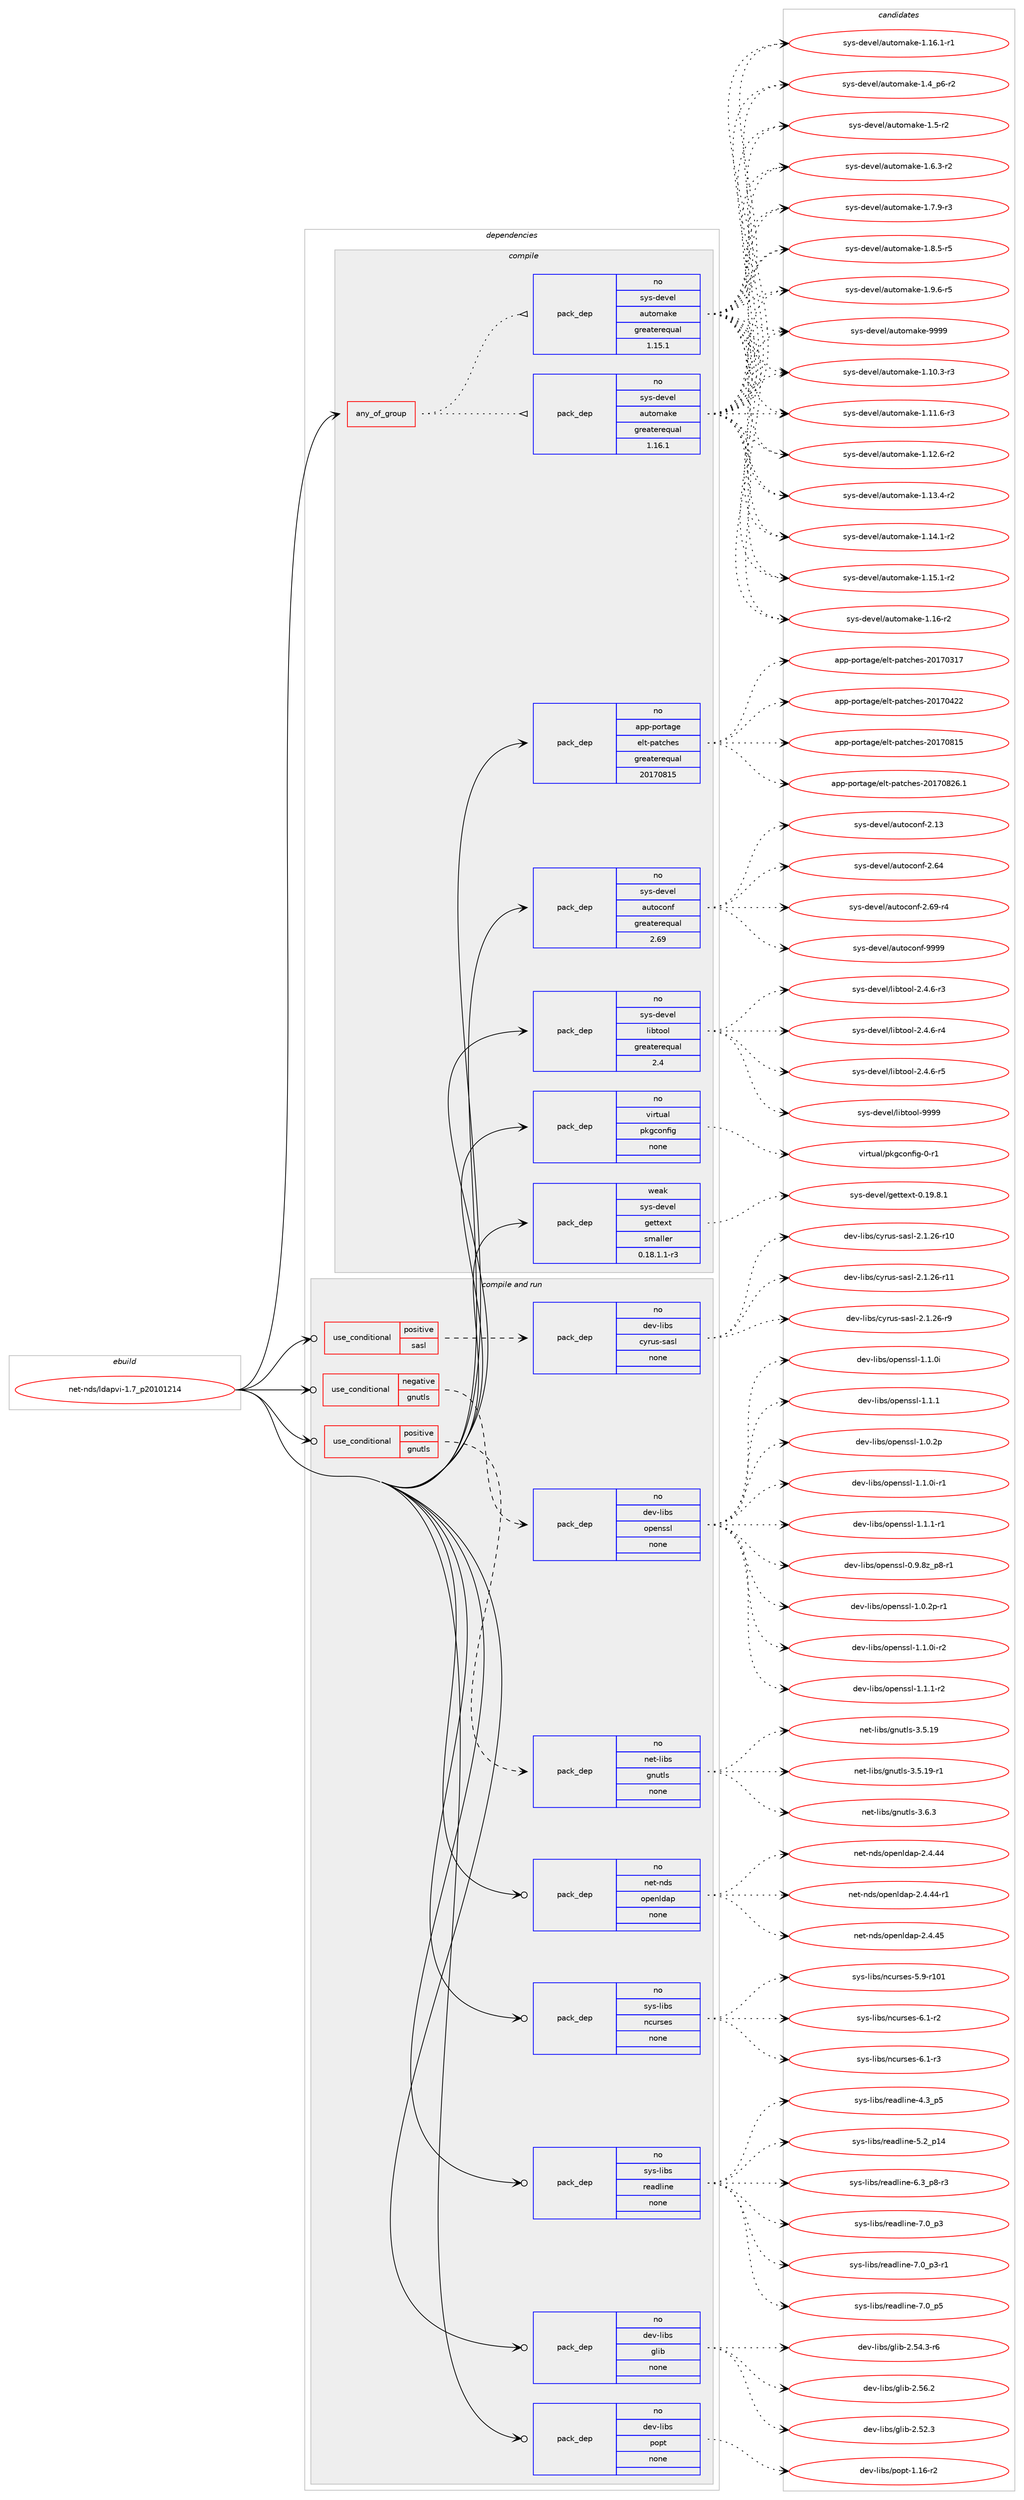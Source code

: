 digraph prolog {

# *************
# Graph options
# *************

newrank=true;
concentrate=true;
compound=true;
graph [rankdir=LR,fontname=Helvetica,fontsize=10,ranksep=1.5];#, ranksep=2.5, nodesep=0.2];
edge  [arrowhead=vee];
node  [fontname=Helvetica,fontsize=10];

# **********
# The ebuild
# **********

subgraph cluster_leftcol {
color=gray;
rank=same;
label=<<i>ebuild</i>>;
id [label="net-nds/ldapvi-1.7_p20101214", color=red, width=4, href="../net-nds/ldapvi-1.7_p20101214.svg"];
}

# ****************
# The dependencies
# ****************

subgraph cluster_midcol {
color=gray;
label=<<i>dependencies</i>>;
subgraph cluster_compile {
fillcolor="#eeeeee";
style=filled;
label=<<i>compile</i>>;
subgraph any138 {
dependency5960 [label=<<TABLE BORDER="0" CELLBORDER="1" CELLSPACING="0" CELLPADDING="4"><TR><TD CELLPADDING="10">any_of_group</TD></TR></TABLE>>, shape=none, color=red];subgraph pack4846 {
dependency5961 [label=<<TABLE BORDER="0" CELLBORDER="1" CELLSPACING="0" CELLPADDING="4" WIDTH="220"><TR><TD ROWSPAN="6" CELLPADDING="30">pack_dep</TD></TR><TR><TD WIDTH="110">no</TD></TR><TR><TD>sys-devel</TD></TR><TR><TD>automake</TD></TR><TR><TD>greaterequal</TD></TR><TR><TD>1.16.1</TD></TR></TABLE>>, shape=none, color=blue];
}
dependency5960:e -> dependency5961:w [weight=20,style="dotted",arrowhead="oinv"];
subgraph pack4847 {
dependency5962 [label=<<TABLE BORDER="0" CELLBORDER="1" CELLSPACING="0" CELLPADDING="4" WIDTH="220"><TR><TD ROWSPAN="6" CELLPADDING="30">pack_dep</TD></TR><TR><TD WIDTH="110">no</TD></TR><TR><TD>sys-devel</TD></TR><TR><TD>automake</TD></TR><TR><TD>greaterequal</TD></TR><TR><TD>1.15.1</TD></TR></TABLE>>, shape=none, color=blue];
}
dependency5960:e -> dependency5962:w [weight=20,style="dotted",arrowhead="oinv"];
}
id:e -> dependency5960:w [weight=20,style="solid",arrowhead="vee"];
subgraph pack4848 {
dependency5963 [label=<<TABLE BORDER="0" CELLBORDER="1" CELLSPACING="0" CELLPADDING="4" WIDTH="220"><TR><TD ROWSPAN="6" CELLPADDING="30">pack_dep</TD></TR><TR><TD WIDTH="110">no</TD></TR><TR><TD>app-portage</TD></TR><TR><TD>elt-patches</TD></TR><TR><TD>greaterequal</TD></TR><TR><TD>20170815</TD></TR></TABLE>>, shape=none, color=blue];
}
id:e -> dependency5963:w [weight=20,style="solid",arrowhead="vee"];
subgraph pack4849 {
dependency5964 [label=<<TABLE BORDER="0" CELLBORDER="1" CELLSPACING="0" CELLPADDING="4" WIDTH="220"><TR><TD ROWSPAN="6" CELLPADDING="30">pack_dep</TD></TR><TR><TD WIDTH="110">no</TD></TR><TR><TD>sys-devel</TD></TR><TR><TD>autoconf</TD></TR><TR><TD>greaterequal</TD></TR><TR><TD>2.69</TD></TR></TABLE>>, shape=none, color=blue];
}
id:e -> dependency5964:w [weight=20,style="solid",arrowhead="vee"];
subgraph pack4850 {
dependency5965 [label=<<TABLE BORDER="0" CELLBORDER="1" CELLSPACING="0" CELLPADDING="4" WIDTH="220"><TR><TD ROWSPAN="6" CELLPADDING="30">pack_dep</TD></TR><TR><TD WIDTH="110">no</TD></TR><TR><TD>sys-devel</TD></TR><TR><TD>libtool</TD></TR><TR><TD>greaterequal</TD></TR><TR><TD>2.4</TD></TR></TABLE>>, shape=none, color=blue];
}
id:e -> dependency5965:w [weight=20,style="solid",arrowhead="vee"];
subgraph pack4851 {
dependency5966 [label=<<TABLE BORDER="0" CELLBORDER="1" CELLSPACING="0" CELLPADDING="4" WIDTH="220"><TR><TD ROWSPAN="6" CELLPADDING="30">pack_dep</TD></TR><TR><TD WIDTH="110">no</TD></TR><TR><TD>virtual</TD></TR><TR><TD>pkgconfig</TD></TR><TR><TD>none</TD></TR><TR><TD></TD></TR></TABLE>>, shape=none, color=blue];
}
id:e -> dependency5966:w [weight=20,style="solid",arrowhead="vee"];
subgraph pack4852 {
dependency5967 [label=<<TABLE BORDER="0" CELLBORDER="1" CELLSPACING="0" CELLPADDING="4" WIDTH="220"><TR><TD ROWSPAN="6" CELLPADDING="30">pack_dep</TD></TR><TR><TD WIDTH="110">weak</TD></TR><TR><TD>sys-devel</TD></TR><TR><TD>gettext</TD></TR><TR><TD>smaller</TD></TR><TR><TD>0.18.1.1-r3</TD></TR></TABLE>>, shape=none, color=blue];
}
id:e -> dependency5967:w [weight=20,style="solid",arrowhead="vee"];
}
subgraph cluster_compileandrun {
fillcolor="#eeeeee";
style=filled;
label=<<i>compile and run</i>>;
subgraph cond968 {
dependency5968 [label=<<TABLE BORDER="0" CELLBORDER="1" CELLSPACING="0" CELLPADDING="4"><TR><TD ROWSPAN="3" CELLPADDING="10">use_conditional</TD></TR><TR><TD>negative</TD></TR><TR><TD>gnutls</TD></TR></TABLE>>, shape=none, color=red];
subgraph pack4853 {
dependency5969 [label=<<TABLE BORDER="0" CELLBORDER="1" CELLSPACING="0" CELLPADDING="4" WIDTH="220"><TR><TD ROWSPAN="6" CELLPADDING="30">pack_dep</TD></TR><TR><TD WIDTH="110">no</TD></TR><TR><TD>dev-libs</TD></TR><TR><TD>openssl</TD></TR><TR><TD>none</TD></TR><TR><TD></TD></TR></TABLE>>, shape=none, color=blue];
}
dependency5968:e -> dependency5969:w [weight=20,style="dashed",arrowhead="vee"];
}
id:e -> dependency5968:w [weight=20,style="solid",arrowhead="odotvee"];
subgraph cond969 {
dependency5970 [label=<<TABLE BORDER="0" CELLBORDER="1" CELLSPACING="0" CELLPADDING="4"><TR><TD ROWSPAN="3" CELLPADDING="10">use_conditional</TD></TR><TR><TD>positive</TD></TR><TR><TD>gnutls</TD></TR></TABLE>>, shape=none, color=red];
subgraph pack4854 {
dependency5971 [label=<<TABLE BORDER="0" CELLBORDER="1" CELLSPACING="0" CELLPADDING="4" WIDTH="220"><TR><TD ROWSPAN="6" CELLPADDING="30">pack_dep</TD></TR><TR><TD WIDTH="110">no</TD></TR><TR><TD>net-libs</TD></TR><TR><TD>gnutls</TD></TR><TR><TD>none</TD></TR><TR><TD></TD></TR></TABLE>>, shape=none, color=blue];
}
dependency5970:e -> dependency5971:w [weight=20,style="dashed",arrowhead="vee"];
}
id:e -> dependency5970:w [weight=20,style="solid",arrowhead="odotvee"];
subgraph cond970 {
dependency5972 [label=<<TABLE BORDER="0" CELLBORDER="1" CELLSPACING="0" CELLPADDING="4"><TR><TD ROWSPAN="3" CELLPADDING="10">use_conditional</TD></TR><TR><TD>positive</TD></TR><TR><TD>sasl</TD></TR></TABLE>>, shape=none, color=red];
subgraph pack4855 {
dependency5973 [label=<<TABLE BORDER="0" CELLBORDER="1" CELLSPACING="0" CELLPADDING="4" WIDTH="220"><TR><TD ROWSPAN="6" CELLPADDING="30">pack_dep</TD></TR><TR><TD WIDTH="110">no</TD></TR><TR><TD>dev-libs</TD></TR><TR><TD>cyrus-sasl</TD></TR><TR><TD>none</TD></TR><TR><TD></TD></TR></TABLE>>, shape=none, color=blue];
}
dependency5972:e -> dependency5973:w [weight=20,style="dashed",arrowhead="vee"];
}
id:e -> dependency5972:w [weight=20,style="solid",arrowhead="odotvee"];
subgraph pack4856 {
dependency5974 [label=<<TABLE BORDER="0" CELLBORDER="1" CELLSPACING="0" CELLPADDING="4" WIDTH="220"><TR><TD ROWSPAN="6" CELLPADDING="30">pack_dep</TD></TR><TR><TD WIDTH="110">no</TD></TR><TR><TD>dev-libs</TD></TR><TR><TD>glib</TD></TR><TR><TD>none</TD></TR><TR><TD></TD></TR></TABLE>>, shape=none, color=blue];
}
id:e -> dependency5974:w [weight=20,style="solid",arrowhead="odotvee"];
subgraph pack4857 {
dependency5975 [label=<<TABLE BORDER="0" CELLBORDER="1" CELLSPACING="0" CELLPADDING="4" WIDTH="220"><TR><TD ROWSPAN="6" CELLPADDING="30">pack_dep</TD></TR><TR><TD WIDTH="110">no</TD></TR><TR><TD>dev-libs</TD></TR><TR><TD>popt</TD></TR><TR><TD>none</TD></TR><TR><TD></TD></TR></TABLE>>, shape=none, color=blue];
}
id:e -> dependency5975:w [weight=20,style="solid",arrowhead="odotvee"];
subgraph pack4858 {
dependency5976 [label=<<TABLE BORDER="0" CELLBORDER="1" CELLSPACING="0" CELLPADDING="4" WIDTH="220"><TR><TD ROWSPAN="6" CELLPADDING="30">pack_dep</TD></TR><TR><TD WIDTH="110">no</TD></TR><TR><TD>net-nds</TD></TR><TR><TD>openldap</TD></TR><TR><TD>none</TD></TR><TR><TD></TD></TR></TABLE>>, shape=none, color=blue];
}
id:e -> dependency5976:w [weight=20,style="solid",arrowhead="odotvee"];
subgraph pack4859 {
dependency5977 [label=<<TABLE BORDER="0" CELLBORDER="1" CELLSPACING="0" CELLPADDING="4" WIDTH="220"><TR><TD ROWSPAN="6" CELLPADDING="30">pack_dep</TD></TR><TR><TD WIDTH="110">no</TD></TR><TR><TD>sys-libs</TD></TR><TR><TD>ncurses</TD></TR><TR><TD>none</TD></TR><TR><TD></TD></TR></TABLE>>, shape=none, color=blue];
}
id:e -> dependency5977:w [weight=20,style="solid",arrowhead="odotvee"];
subgraph pack4860 {
dependency5978 [label=<<TABLE BORDER="0" CELLBORDER="1" CELLSPACING="0" CELLPADDING="4" WIDTH="220"><TR><TD ROWSPAN="6" CELLPADDING="30">pack_dep</TD></TR><TR><TD WIDTH="110">no</TD></TR><TR><TD>sys-libs</TD></TR><TR><TD>readline</TD></TR><TR><TD>none</TD></TR><TR><TD></TD></TR></TABLE>>, shape=none, color=blue];
}
id:e -> dependency5978:w [weight=20,style="solid",arrowhead="odotvee"];
}
subgraph cluster_run {
fillcolor="#eeeeee";
style=filled;
label=<<i>run</i>>;
}
}

# **************
# The candidates
# **************

subgraph cluster_choices {
rank=same;
color=gray;
label=<<i>candidates</i>>;

subgraph choice4846 {
color=black;
nodesep=1;
choice11512111545100101118101108479711711611110997107101454946494846514511451 [label="sys-devel/automake-1.10.3-r3", color=red, width=4,href="../sys-devel/automake-1.10.3-r3.svg"];
choice11512111545100101118101108479711711611110997107101454946494946544511451 [label="sys-devel/automake-1.11.6-r3", color=red, width=4,href="../sys-devel/automake-1.11.6-r3.svg"];
choice11512111545100101118101108479711711611110997107101454946495046544511450 [label="sys-devel/automake-1.12.6-r2", color=red, width=4,href="../sys-devel/automake-1.12.6-r2.svg"];
choice11512111545100101118101108479711711611110997107101454946495146524511450 [label="sys-devel/automake-1.13.4-r2", color=red, width=4,href="../sys-devel/automake-1.13.4-r2.svg"];
choice11512111545100101118101108479711711611110997107101454946495246494511450 [label="sys-devel/automake-1.14.1-r2", color=red, width=4,href="../sys-devel/automake-1.14.1-r2.svg"];
choice11512111545100101118101108479711711611110997107101454946495346494511450 [label="sys-devel/automake-1.15.1-r2", color=red, width=4,href="../sys-devel/automake-1.15.1-r2.svg"];
choice1151211154510010111810110847971171161111099710710145494649544511450 [label="sys-devel/automake-1.16-r2", color=red, width=4,href="../sys-devel/automake-1.16-r2.svg"];
choice11512111545100101118101108479711711611110997107101454946495446494511449 [label="sys-devel/automake-1.16.1-r1", color=red, width=4,href="../sys-devel/automake-1.16.1-r1.svg"];
choice115121115451001011181011084797117116111109971071014549465295112544511450 [label="sys-devel/automake-1.4_p6-r2", color=red, width=4,href="../sys-devel/automake-1.4_p6-r2.svg"];
choice11512111545100101118101108479711711611110997107101454946534511450 [label="sys-devel/automake-1.5-r2", color=red, width=4,href="../sys-devel/automake-1.5-r2.svg"];
choice115121115451001011181011084797117116111109971071014549465446514511450 [label="sys-devel/automake-1.6.3-r2", color=red, width=4,href="../sys-devel/automake-1.6.3-r2.svg"];
choice115121115451001011181011084797117116111109971071014549465546574511451 [label="sys-devel/automake-1.7.9-r3", color=red, width=4,href="../sys-devel/automake-1.7.9-r3.svg"];
choice115121115451001011181011084797117116111109971071014549465646534511453 [label="sys-devel/automake-1.8.5-r5", color=red, width=4,href="../sys-devel/automake-1.8.5-r5.svg"];
choice115121115451001011181011084797117116111109971071014549465746544511453 [label="sys-devel/automake-1.9.6-r5", color=red, width=4,href="../sys-devel/automake-1.9.6-r5.svg"];
choice115121115451001011181011084797117116111109971071014557575757 [label="sys-devel/automake-9999", color=red, width=4,href="../sys-devel/automake-9999.svg"];
dependency5961:e -> choice11512111545100101118101108479711711611110997107101454946494846514511451:w [style=dotted,weight="100"];
dependency5961:e -> choice11512111545100101118101108479711711611110997107101454946494946544511451:w [style=dotted,weight="100"];
dependency5961:e -> choice11512111545100101118101108479711711611110997107101454946495046544511450:w [style=dotted,weight="100"];
dependency5961:e -> choice11512111545100101118101108479711711611110997107101454946495146524511450:w [style=dotted,weight="100"];
dependency5961:e -> choice11512111545100101118101108479711711611110997107101454946495246494511450:w [style=dotted,weight="100"];
dependency5961:e -> choice11512111545100101118101108479711711611110997107101454946495346494511450:w [style=dotted,weight="100"];
dependency5961:e -> choice1151211154510010111810110847971171161111099710710145494649544511450:w [style=dotted,weight="100"];
dependency5961:e -> choice11512111545100101118101108479711711611110997107101454946495446494511449:w [style=dotted,weight="100"];
dependency5961:e -> choice115121115451001011181011084797117116111109971071014549465295112544511450:w [style=dotted,weight="100"];
dependency5961:e -> choice11512111545100101118101108479711711611110997107101454946534511450:w [style=dotted,weight="100"];
dependency5961:e -> choice115121115451001011181011084797117116111109971071014549465446514511450:w [style=dotted,weight="100"];
dependency5961:e -> choice115121115451001011181011084797117116111109971071014549465546574511451:w [style=dotted,weight="100"];
dependency5961:e -> choice115121115451001011181011084797117116111109971071014549465646534511453:w [style=dotted,weight="100"];
dependency5961:e -> choice115121115451001011181011084797117116111109971071014549465746544511453:w [style=dotted,weight="100"];
dependency5961:e -> choice115121115451001011181011084797117116111109971071014557575757:w [style=dotted,weight="100"];
}
subgraph choice4847 {
color=black;
nodesep=1;
choice11512111545100101118101108479711711611110997107101454946494846514511451 [label="sys-devel/automake-1.10.3-r3", color=red, width=4,href="../sys-devel/automake-1.10.3-r3.svg"];
choice11512111545100101118101108479711711611110997107101454946494946544511451 [label="sys-devel/automake-1.11.6-r3", color=red, width=4,href="../sys-devel/automake-1.11.6-r3.svg"];
choice11512111545100101118101108479711711611110997107101454946495046544511450 [label="sys-devel/automake-1.12.6-r2", color=red, width=4,href="../sys-devel/automake-1.12.6-r2.svg"];
choice11512111545100101118101108479711711611110997107101454946495146524511450 [label="sys-devel/automake-1.13.4-r2", color=red, width=4,href="../sys-devel/automake-1.13.4-r2.svg"];
choice11512111545100101118101108479711711611110997107101454946495246494511450 [label="sys-devel/automake-1.14.1-r2", color=red, width=4,href="../sys-devel/automake-1.14.1-r2.svg"];
choice11512111545100101118101108479711711611110997107101454946495346494511450 [label="sys-devel/automake-1.15.1-r2", color=red, width=4,href="../sys-devel/automake-1.15.1-r2.svg"];
choice1151211154510010111810110847971171161111099710710145494649544511450 [label="sys-devel/automake-1.16-r2", color=red, width=4,href="../sys-devel/automake-1.16-r2.svg"];
choice11512111545100101118101108479711711611110997107101454946495446494511449 [label="sys-devel/automake-1.16.1-r1", color=red, width=4,href="../sys-devel/automake-1.16.1-r1.svg"];
choice115121115451001011181011084797117116111109971071014549465295112544511450 [label="sys-devel/automake-1.4_p6-r2", color=red, width=4,href="../sys-devel/automake-1.4_p6-r2.svg"];
choice11512111545100101118101108479711711611110997107101454946534511450 [label="sys-devel/automake-1.5-r2", color=red, width=4,href="../sys-devel/automake-1.5-r2.svg"];
choice115121115451001011181011084797117116111109971071014549465446514511450 [label="sys-devel/automake-1.6.3-r2", color=red, width=4,href="../sys-devel/automake-1.6.3-r2.svg"];
choice115121115451001011181011084797117116111109971071014549465546574511451 [label="sys-devel/automake-1.7.9-r3", color=red, width=4,href="../sys-devel/automake-1.7.9-r3.svg"];
choice115121115451001011181011084797117116111109971071014549465646534511453 [label="sys-devel/automake-1.8.5-r5", color=red, width=4,href="../sys-devel/automake-1.8.5-r5.svg"];
choice115121115451001011181011084797117116111109971071014549465746544511453 [label="sys-devel/automake-1.9.6-r5", color=red, width=4,href="../sys-devel/automake-1.9.6-r5.svg"];
choice115121115451001011181011084797117116111109971071014557575757 [label="sys-devel/automake-9999", color=red, width=4,href="../sys-devel/automake-9999.svg"];
dependency5962:e -> choice11512111545100101118101108479711711611110997107101454946494846514511451:w [style=dotted,weight="100"];
dependency5962:e -> choice11512111545100101118101108479711711611110997107101454946494946544511451:w [style=dotted,weight="100"];
dependency5962:e -> choice11512111545100101118101108479711711611110997107101454946495046544511450:w [style=dotted,weight="100"];
dependency5962:e -> choice11512111545100101118101108479711711611110997107101454946495146524511450:w [style=dotted,weight="100"];
dependency5962:e -> choice11512111545100101118101108479711711611110997107101454946495246494511450:w [style=dotted,weight="100"];
dependency5962:e -> choice11512111545100101118101108479711711611110997107101454946495346494511450:w [style=dotted,weight="100"];
dependency5962:e -> choice1151211154510010111810110847971171161111099710710145494649544511450:w [style=dotted,weight="100"];
dependency5962:e -> choice11512111545100101118101108479711711611110997107101454946495446494511449:w [style=dotted,weight="100"];
dependency5962:e -> choice115121115451001011181011084797117116111109971071014549465295112544511450:w [style=dotted,weight="100"];
dependency5962:e -> choice11512111545100101118101108479711711611110997107101454946534511450:w [style=dotted,weight="100"];
dependency5962:e -> choice115121115451001011181011084797117116111109971071014549465446514511450:w [style=dotted,weight="100"];
dependency5962:e -> choice115121115451001011181011084797117116111109971071014549465546574511451:w [style=dotted,weight="100"];
dependency5962:e -> choice115121115451001011181011084797117116111109971071014549465646534511453:w [style=dotted,weight="100"];
dependency5962:e -> choice115121115451001011181011084797117116111109971071014549465746544511453:w [style=dotted,weight="100"];
dependency5962:e -> choice115121115451001011181011084797117116111109971071014557575757:w [style=dotted,weight="100"];
}
subgraph choice4848 {
color=black;
nodesep=1;
choice97112112451121111141169710310147101108116451129711699104101115455048495548514955 [label="app-portage/elt-patches-20170317", color=red, width=4,href="../app-portage/elt-patches-20170317.svg"];
choice97112112451121111141169710310147101108116451129711699104101115455048495548525050 [label="app-portage/elt-patches-20170422", color=red, width=4,href="../app-portage/elt-patches-20170422.svg"];
choice97112112451121111141169710310147101108116451129711699104101115455048495548564953 [label="app-portage/elt-patches-20170815", color=red, width=4,href="../app-portage/elt-patches-20170815.svg"];
choice971121124511211111411697103101471011081164511297116991041011154550484955485650544649 [label="app-portage/elt-patches-20170826.1", color=red, width=4,href="../app-portage/elt-patches-20170826.1.svg"];
dependency5963:e -> choice97112112451121111141169710310147101108116451129711699104101115455048495548514955:w [style=dotted,weight="100"];
dependency5963:e -> choice97112112451121111141169710310147101108116451129711699104101115455048495548525050:w [style=dotted,weight="100"];
dependency5963:e -> choice97112112451121111141169710310147101108116451129711699104101115455048495548564953:w [style=dotted,weight="100"];
dependency5963:e -> choice971121124511211111411697103101471011081164511297116991041011154550484955485650544649:w [style=dotted,weight="100"];
}
subgraph choice4849 {
color=black;
nodesep=1;
choice115121115451001011181011084797117116111991111101024550464951 [label="sys-devel/autoconf-2.13", color=red, width=4,href="../sys-devel/autoconf-2.13.svg"];
choice115121115451001011181011084797117116111991111101024550465452 [label="sys-devel/autoconf-2.64", color=red, width=4,href="../sys-devel/autoconf-2.64.svg"];
choice1151211154510010111810110847971171161119911111010245504654574511452 [label="sys-devel/autoconf-2.69-r4", color=red, width=4,href="../sys-devel/autoconf-2.69-r4.svg"];
choice115121115451001011181011084797117116111991111101024557575757 [label="sys-devel/autoconf-9999", color=red, width=4,href="../sys-devel/autoconf-9999.svg"];
dependency5964:e -> choice115121115451001011181011084797117116111991111101024550464951:w [style=dotted,weight="100"];
dependency5964:e -> choice115121115451001011181011084797117116111991111101024550465452:w [style=dotted,weight="100"];
dependency5964:e -> choice1151211154510010111810110847971171161119911111010245504654574511452:w [style=dotted,weight="100"];
dependency5964:e -> choice115121115451001011181011084797117116111991111101024557575757:w [style=dotted,weight="100"];
}
subgraph choice4850 {
color=black;
nodesep=1;
choice1151211154510010111810110847108105981161111111084550465246544511451 [label="sys-devel/libtool-2.4.6-r3", color=red, width=4,href="../sys-devel/libtool-2.4.6-r3.svg"];
choice1151211154510010111810110847108105981161111111084550465246544511452 [label="sys-devel/libtool-2.4.6-r4", color=red, width=4,href="../sys-devel/libtool-2.4.6-r4.svg"];
choice1151211154510010111810110847108105981161111111084550465246544511453 [label="sys-devel/libtool-2.4.6-r5", color=red, width=4,href="../sys-devel/libtool-2.4.6-r5.svg"];
choice1151211154510010111810110847108105981161111111084557575757 [label="sys-devel/libtool-9999", color=red, width=4,href="../sys-devel/libtool-9999.svg"];
dependency5965:e -> choice1151211154510010111810110847108105981161111111084550465246544511451:w [style=dotted,weight="100"];
dependency5965:e -> choice1151211154510010111810110847108105981161111111084550465246544511452:w [style=dotted,weight="100"];
dependency5965:e -> choice1151211154510010111810110847108105981161111111084550465246544511453:w [style=dotted,weight="100"];
dependency5965:e -> choice1151211154510010111810110847108105981161111111084557575757:w [style=dotted,weight="100"];
}
subgraph choice4851 {
color=black;
nodesep=1;
choice11810511411611797108471121071039911111010210510345484511449 [label="virtual/pkgconfig-0-r1", color=red, width=4,href="../virtual/pkgconfig-0-r1.svg"];
dependency5966:e -> choice11810511411611797108471121071039911111010210510345484511449:w [style=dotted,weight="100"];
}
subgraph choice4852 {
color=black;
nodesep=1;
choice1151211154510010111810110847103101116116101120116454846495746564649 [label="sys-devel/gettext-0.19.8.1", color=red, width=4,href="../sys-devel/gettext-0.19.8.1.svg"];
dependency5967:e -> choice1151211154510010111810110847103101116116101120116454846495746564649:w [style=dotted,weight="100"];
}
subgraph choice4853 {
color=black;
nodesep=1;
choice100101118451081059811547111112101110115115108454946494648105 [label="dev-libs/openssl-1.1.0i", color=red, width=4,href="../dev-libs/openssl-1.1.0i.svg"];
choice100101118451081059811547111112101110115115108454946494649 [label="dev-libs/openssl-1.1.1", color=red, width=4,href="../dev-libs/openssl-1.1.1.svg"];
choice100101118451081059811547111112101110115115108454946484650112 [label="dev-libs/openssl-1.0.2p", color=red, width=4,href="../dev-libs/openssl-1.0.2p.svg"];
choice1001011184510810598115471111121011101151151084549464946481054511449 [label="dev-libs/openssl-1.1.0i-r1", color=red, width=4,href="../dev-libs/openssl-1.1.0i-r1.svg"];
choice1001011184510810598115471111121011101151151084549464946494511449 [label="dev-libs/openssl-1.1.1-r1", color=red, width=4,href="../dev-libs/openssl-1.1.1-r1.svg"];
choice10010111845108105981154711111210111011511510845484657465612295112564511449 [label="dev-libs/openssl-0.9.8z_p8-r1", color=red, width=4,href="../dev-libs/openssl-0.9.8z_p8-r1.svg"];
choice1001011184510810598115471111121011101151151084549464846501124511449 [label="dev-libs/openssl-1.0.2p-r1", color=red, width=4,href="../dev-libs/openssl-1.0.2p-r1.svg"];
choice1001011184510810598115471111121011101151151084549464946481054511450 [label="dev-libs/openssl-1.1.0i-r2", color=red, width=4,href="../dev-libs/openssl-1.1.0i-r2.svg"];
choice1001011184510810598115471111121011101151151084549464946494511450 [label="dev-libs/openssl-1.1.1-r2", color=red, width=4,href="../dev-libs/openssl-1.1.1-r2.svg"];
dependency5969:e -> choice100101118451081059811547111112101110115115108454946494648105:w [style=dotted,weight="100"];
dependency5969:e -> choice100101118451081059811547111112101110115115108454946494649:w [style=dotted,weight="100"];
dependency5969:e -> choice100101118451081059811547111112101110115115108454946484650112:w [style=dotted,weight="100"];
dependency5969:e -> choice1001011184510810598115471111121011101151151084549464946481054511449:w [style=dotted,weight="100"];
dependency5969:e -> choice1001011184510810598115471111121011101151151084549464946494511449:w [style=dotted,weight="100"];
dependency5969:e -> choice10010111845108105981154711111210111011511510845484657465612295112564511449:w [style=dotted,weight="100"];
dependency5969:e -> choice1001011184510810598115471111121011101151151084549464846501124511449:w [style=dotted,weight="100"];
dependency5969:e -> choice1001011184510810598115471111121011101151151084549464946481054511450:w [style=dotted,weight="100"];
dependency5969:e -> choice1001011184510810598115471111121011101151151084549464946494511450:w [style=dotted,weight="100"];
}
subgraph choice4854 {
color=black;
nodesep=1;
choice11010111645108105981154710311011711610811545514653464957 [label="net-libs/gnutls-3.5.19", color=red, width=4,href="../net-libs/gnutls-3.5.19.svg"];
choice110101116451081059811547103110117116108115455146534649574511449 [label="net-libs/gnutls-3.5.19-r1", color=red, width=4,href="../net-libs/gnutls-3.5.19-r1.svg"];
choice110101116451081059811547103110117116108115455146544651 [label="net-libs/gnutls-3.6.3", color=red, width=4,href="../net-libs/gnutls-3.6.3.svg"];
dependency5971:e -> choice11010111645108105981154710311011711610811545514653464957:w [style=dotted,weight="100"];
dependency5971:e -> choice110101116451081059811547103110117116108115455146534649574511449:w [style=dotted,weight="100"];
dependency5971:e -> choice110101116451081059811547103110117116108115455146544651:w [style=dotted,weight="100"];
}
subgraph choice4855 {
color=black;
nodesep=1;
choice10010111845108105981154799121114117115451159711510845504649465054451144948 [label="dev-libs/cyrus-sasl-2.1.26-r10", color=red, width=4,href="../dev-libs/cyrus-sasl-2.1.26-r10.svg"];
choice10010111845108105981154799121114117115451159711510845504649465054451144949 [label="dev-libs/cyrus-sasl-2.1.26-r11", color=red, width=4,href="../dev-libs/cyrus-sasl-2.1.26-r11.svg"];
choice100101118451081059811547991211141171154511597115108455046494650544511457 [label="dev-libs/cyrus-sasl-2.1.26-r9", color=red, width=4,href="../dev-libs/cyrus-sasl-2.1.26-r9.svg"];
dependency5973:e -> choice10010111845108105981154799121114117115451159711510845504649465054451144948:w [style=dotted,weight="100"];
dependency5973:e -> choice10010111845108105981154799121114117115451159711510845504649465054451144949:w [style=dotted,weight="100"];
dependency5973:e -> choice100101118451081059811547991211141171154511597115108455046494650544511457:w [style=dotted,weight="100"];
}
subgraph choice4856 {
color=black;
nodesep=1;
choice1001011184510810598115471031081059845504653504651 [label="dev-libs/glib-2.52.3", color=red, width=4,href="../dev-libs/glib-2.52.3.svg"];
choice10010111845108105981154710310810598455046535246514511454 [label="dev-libs/glib-2.54.3-r6", color=red, width=4,href="../dev-libs/glib-2.54.3-r6.svg"];
choice1001011184510810598115471031081059845504653544650 [label="dev-libs/glib-2.56.2", color=red, width=4,href="../dev-libs/glib-2.56.2.svg"];
dependency5974:e -> choice1001011184510810598115471031081059845504653504651:w [style=dotted,weight="100"];
dependency5974:e -> choice10010111845108105981154710310810598455046535246514511454:w [style=dotted,weight="100"];
dependency5974:e -> choice1001011184510810598115471031081059845504653544650:w [style=dotted,weight="100"];
}
subgraph choice4857 {
color=black;
nodesep=1;
choice10010111845108105981154711211111211645494649544511450 [label="dev-libs/popt-1.16-r2", color=red, width=4,href="../dev-libs/popt-1.16-r2.svg"];
dependency5975:e -> choice10010111845108105981154711211111211645494649544511450:w [style=dotted,weight="100"];
}
subgraph choice4858 {
color=black;
nodesep=1;
choice11010111645110100115471111121011101081009711245504652465252 [label="net-nds/openldap-2.4.44", color=red, width=4,href="../net-nds/openldap-2.4.44.svg"];
choice110101116451101001154711111210111010810097112455046524652524511449 [label="net-nds/openldap-2.4.44-r1", color=red, width=4,href="../net-nds/openldap-2.4.44-r1.svg"];
choice11010111645110100115471111121011101081009711245504652465253 [label="net-nds/openldap-2.4.45", color=red, width=4,href="../net-nds/openldap-2.4.45.svg"];
dependency5976:e -> choice11010111645110100115471111121011101081009711245504652465252:w [style=dotted,weight="100"];
dependency5976:e -> choice110101116451101001154711111210111010810097112455046524652524511449:w [style=dotted,weight="100"];
dependency5976:e -> choice11010111645110100115471111121011101081009711245504652465253:w [style=dotted,weight="100"];
}
subgraph choice4859 {
color=black;
nodesep=1;
choice115121115451081059811547110991171141151011154553465745114494849 [label="sys-libs/ncurses-5.9-r101", color=red, width=4,href="../sys-libs/ncurses-5.9-r101.svg"];
choice11512111545108105981154711099117114115101115455446494511450 [label="sys-libs/ncurses-6.1-r2", color=red, width=4,href="../sys-libs/ncurses-6.1-r2.svg"];
choice11512111545108105981154711099117114115101115455446494511451 [label="sys-libs/ncurses-6.1-r3", color=red, width=4,href="../sys-libs/ncurses-6.1-r3.svg"];
dependency5977:e -> choice115121115451081059811547110991171141151011154553465745114494849:w [style=dotted,weight="100"];
dependency5977:e -> choice11512111545108105981154711099117114115101115455446494511450:w [style=dotted,weight="100"];
dependency5977:e -> choice11512111545108105981154711099117114115101115455446494511451:w [style=dotted,weight="100"];
}
subgraph choice4860 {
color=black;
nodesep=1;
choice11512111545108105981154711410197100108105110101455246519511253 [label="sys-libs/readline-4.3_p5", color=red, width=4,href="../sys-libs/readline-4.3_p5.svg"];
choice1151211154510810598115471141019710010810511010145534650951124952 [label="sys-libs/readline-5.2_p14", color=red, width=4,href="../sys-libs/readline-5.2_p14.svg"];
choice115121115451081059811547114101971001081051101014554465195112564511451 [label="sys-libs/readline-6.3_p8-r3", color=red, width=4,href="../sys-libs/readline-6.3_p8-r3.svg"];
choice11512111545108105981154711410197100108105110101455546489511251 [label="sys-libs/readline-7.0_p3", color=red, width=4,href="../sys-libs/readline-7.0_p3.svg"];
choice115121115451081059811547114101971001081051101014555464895112514511449 [label="sys-libs/readline-7.0_p3-r1", color=red, width=4,href="../sys-libs/readline-7.0_p3-r1.svg"];
choice11512111545108105981154711410197100108105110101455546489511253 [label="sys-libs/readline-7.0_p5", color=red, width=4,href="../sys-libs/readline-7.0_p5.svg"];
dependency5978:e -> choice11512111545108105981154711410197100108105110101455246519511253:w [style=dotted,weight="100"];
dependency5978:e -> choice1151211154510810598115471141019710010810511010145534650951124952:w [style=dotted,weight="100"];
dependency5978:e -> choice115121115451081059811547114101971001081051101014554465195112564511451:w [style=dotted,weight="100"];
dependency5978:e -> choice11512111545108105981154711410197100108105110101455546489511251:w [style=dotted,weight="100"];
dependency5978:e -> choice115121115451081059811547114101971001081051101014555464895112514511449:w [style=dotted,weight="100"];
dependency5978:e -> choice11512111545108105981154711410197100108105110101455546489511253:w [style=dotted,weight="100"];
}
}

}

